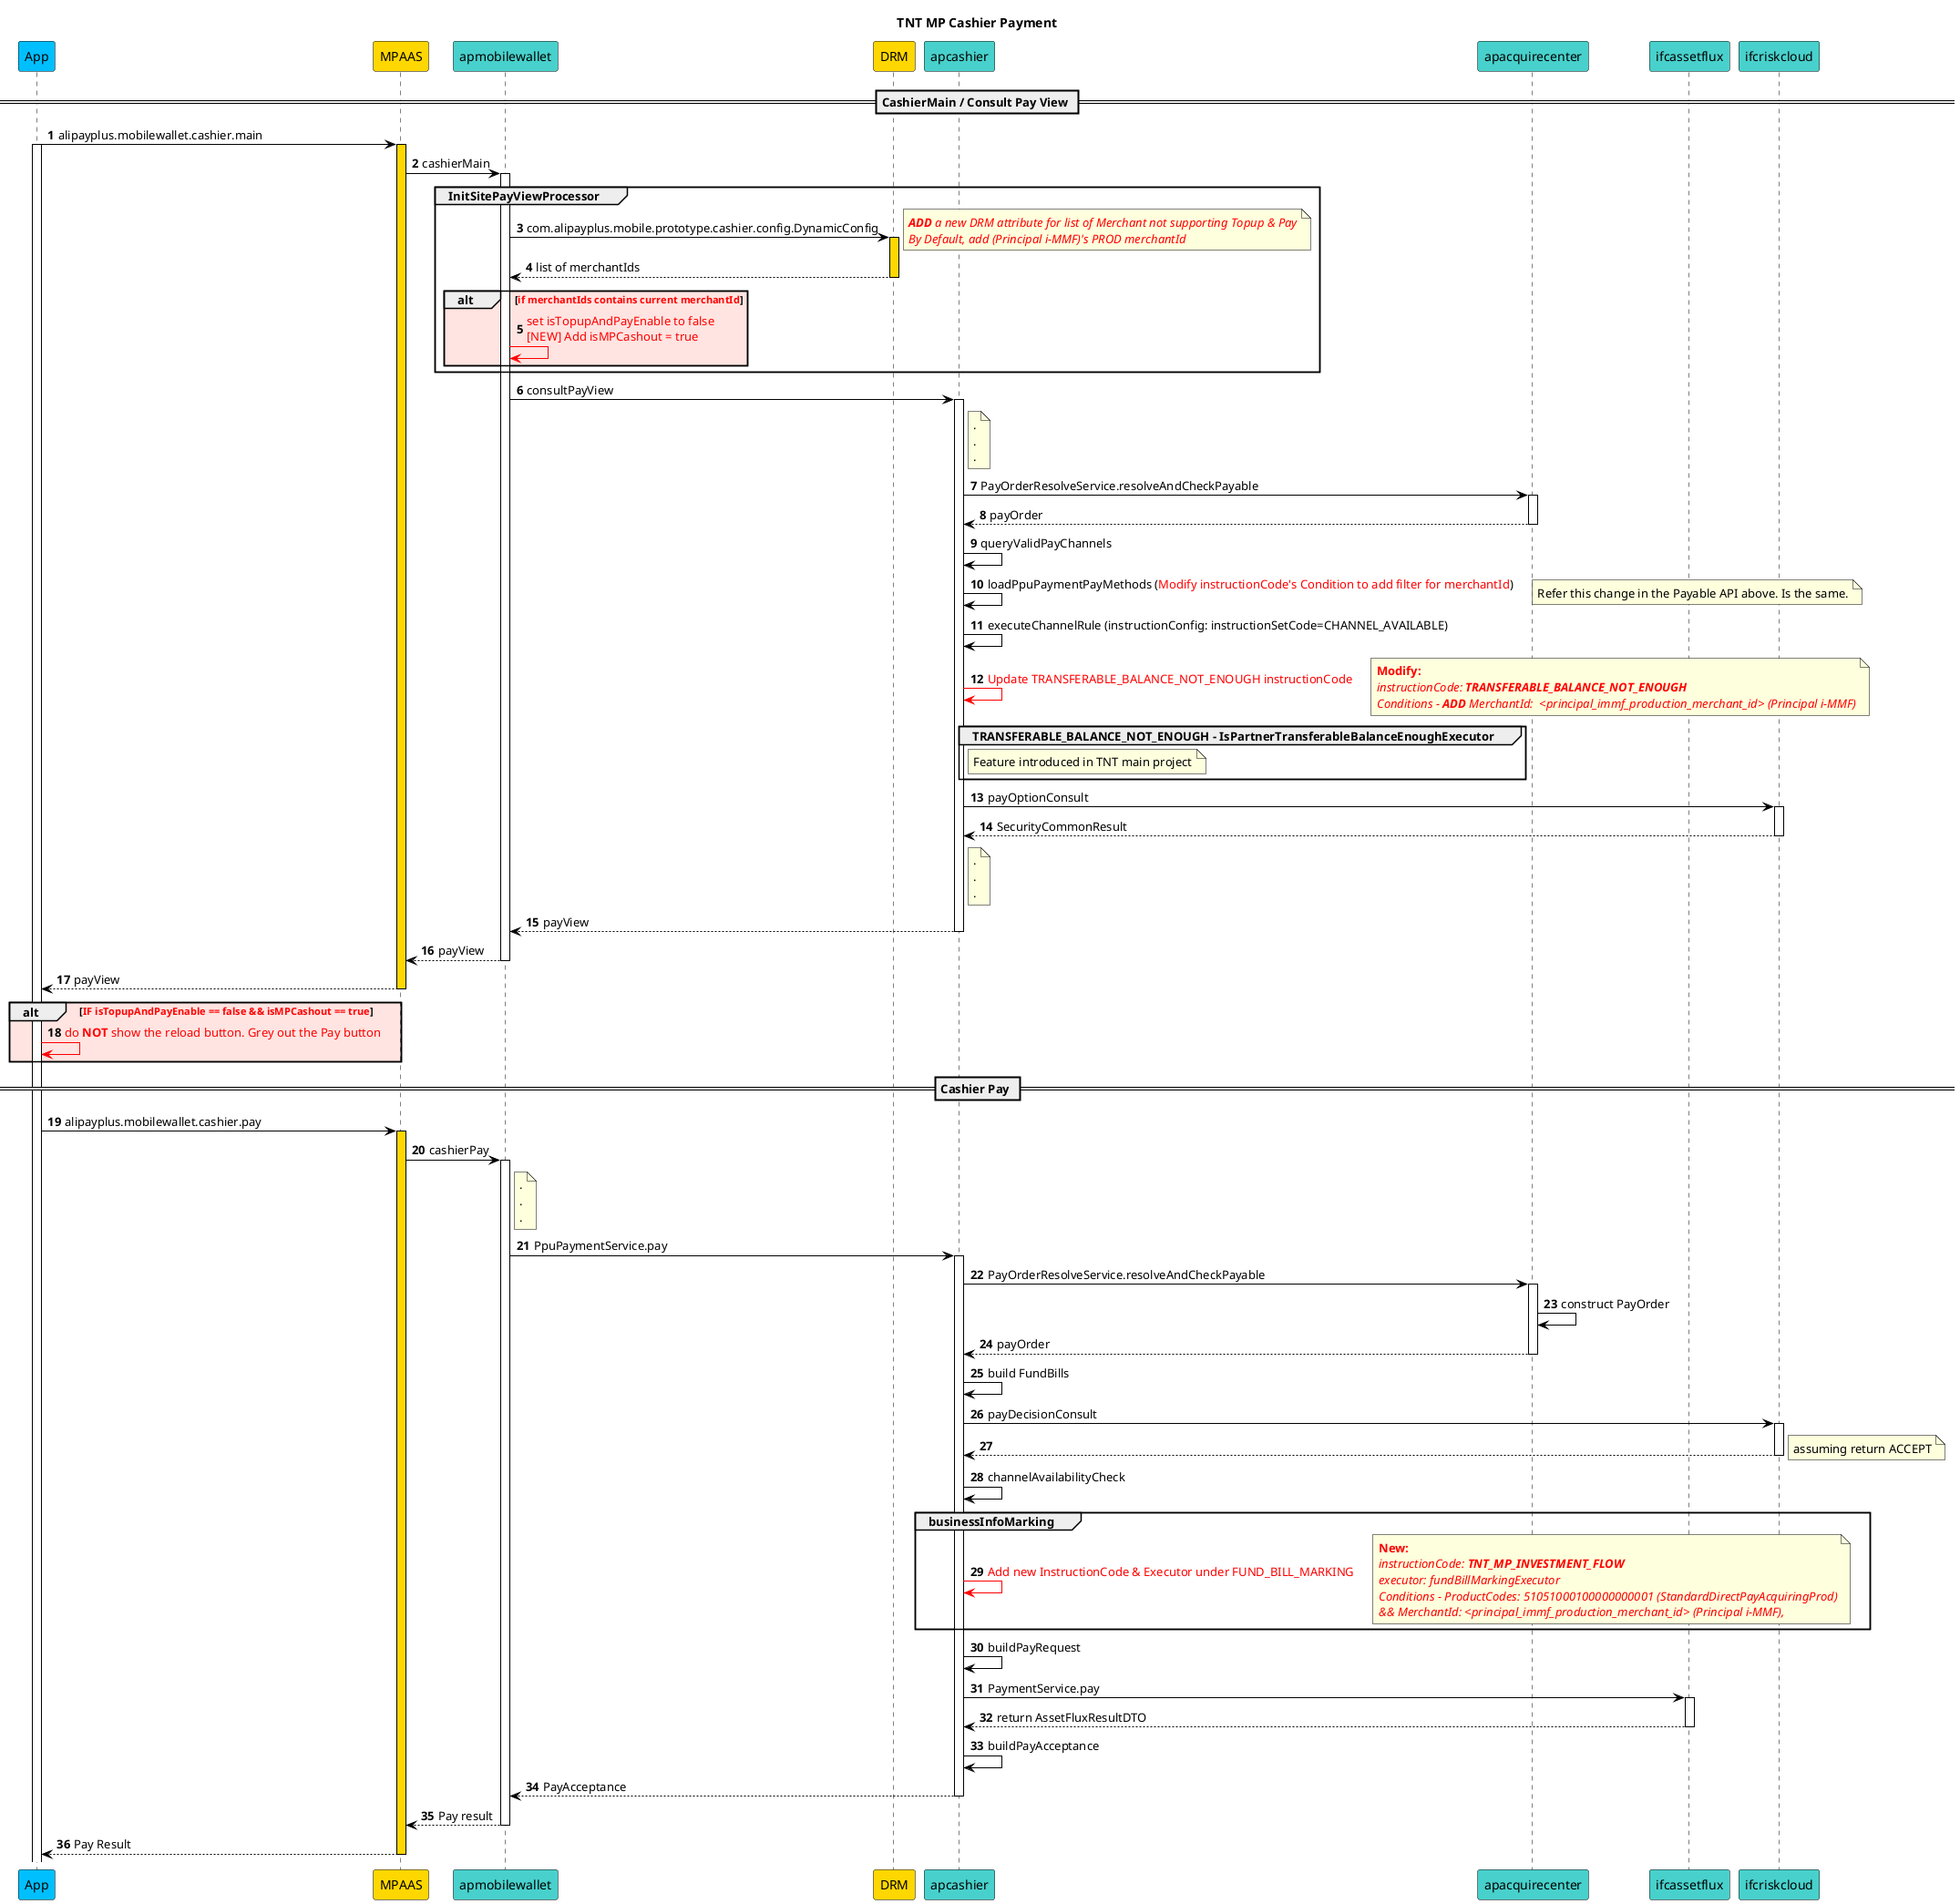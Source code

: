 @startuml
title TNT MP Cashier Payment
skinparam sequence {
	ArrowColor black
	LifeLineBorderColor black
	ParticipantBorderColor black
	ParticipantBackgroundColor mediumturquoise
	ActorBorderColor black
}
skinparam note {
    BorderColor black
}

participant APP as "App" #deepskyblue
participant MPAAS as "MPAAS" #gold
participant APMOBILEWALLET as "apmobilewallet"
participant DRM as "DRM" #gold
participant APCASHIER as "apcashier"
participant APACQUIRECENTER as "apacquirecenter"
participant IFCASSETFLUX as "ifcassetflux"
participant IFCRISKCLOUD as "ifcriskcloud"

autonumber 1
== CashierMain / Consult Pay View ==

APP -> MPAAS: alipayplus.mobilewallet.cashier.main
activate APP
  activate MPAAS #gold
    MPAAS -> APMOBILEWALLET: cashierMain
    activate APMOBILEWALLET
      group InitSitePayViewProcessor
        APMOBILEWALLET -> DRM: com.alipayplus.mobile.prototype.cashier.config.DynamicConfig
        note right
          <font color=red><i><b>ADD</b> a new DRM attribute for list of Merchant not supporting Topup & Pay
          <font color=red><i>By Default, add (Principal i-MMF)'s PROD merchantId
        end note
        activate DRM #gold
          DRM --> APMOBILEWALLET: list of merchantIds
        deactivate DRM
        alt #mistyrose <font color=red>if merchantIds contains current merchantId</font>
          APMOBILEWALLET -[#red]> APMOBILEWALLET: <font color=red>set isTopupAndPayEnable to false\n<font color=red>[NEW] Add isMPCashout = true
        end alt
      end group
      APMOBILEWALLET -> APCASHIER: consultPayView
      activate APCASHIER
        note right APCASHIER: .\n.\n.
        APCASHIER -> APACQUIRECENTER: PayOrderResolveService.resolveAndCheckPayable
        activate APACQUIRECENTER
          APACQUIRECENTER --> APCASHIER: payOrder
        deactivate APACQUIRECENTER
        APCASHIER -> APCASHIER: queryValidPayChannels
        APCASHIER -> APCASHIER: loadPpuPaymentPayMethods (<font color=red>Modify instructionCode's Condition to add filter for merchantId</font>)
        note right
          Refer this change in the Payable API above. Is the same.
        end note
        APCASHIER -> APCASHIER: executeChannelRule (instructionConfig: instructionSetCode=CHANNEL_AVAILABLE)
        APCASHIER -[#red]> APCASHIER: <font color=red>Update TRANSFERABLE_BALANCE_NOT_ENOUGH instructionCode
        note right
          <font color=red><b>Modify:
          <font color=red><i>instructionCode: <b>TRANSFERABLE_BALANCE_NOT_ENOUGH
          <font color=red><i>Conditions - <b>ADD</b> MerchantId:  <principal_immf_production_merchant_id> (Principal i-MMF)
        end note
        group TRANSFERABLE_BALANCE_NOT_ENOUGH - IsPartnerTransferableBalanceEnoughExecutor
          note right APCASHIER: Feature introduced in TNT main project
        end group
        APCASHIER -> IFCRISKCLOUD: payOptionConsult
        activate IFCRISKCLOUD
          IFCRISKCLOUD --> APCASHIER: SecurityCommonResult
        deactivate IFCRISKCLOUD
        note right APCASHIER: .\n.\n.
        APCASHIER --> APMOBILEWALLET: payView
      deactivate APCASHIER
      APMOBILEWALLET --> MPAAS: payView
    deactivate APMOBILEWALLET
    MPAAS --> APP: payView
  deactivate MPAAS
  alt #mistyrose <font color=red>IF isTopupAndPayEnable == false && isMPCashout == true</font>
    APP -[#red]> APP: <font color=red>do <b>NOT</b> show the reload button. Grey out the Pay button
  end alt
== Cashier Pay ==
  APP -> MPAAS: alipayplus.mobilewallet.cashier.pay
  activate MPAAS #gold
    MPAAS -> APMOBILEWALLET: cashierPay
    activate APMOBILEWALLET
      note right APMOBILEWALLET: .\n.\n.
      APMOBILEWALLET -> APCASHIER: PpuPaymentService.pay
      activate APCASHIER
        APCASHIER -> APACQUIRECENTER: PayOrderResolveService.resolveAndCheckPayable
        activate APACQUIRECENTER
          APACQUIRECENTER -> APACQUIRECENTER: construct PayOrder
          APACQUIRECENTER --> APCASHIER: payOrder
        deactivate APACQUIRECENTER
        APCASHIER -> APCASHIER: build FundBills
        APCASHIER -> IFCRISKCLOUD: payDecisionConsult
        activate IFCRISKCLOUD
          IFCRISKCLOUD --> APCASHIER:
          note right: assuming return ACCEPT
        deactivate IFCRISKCLOUD
        APCASHIER -> APCASHIER: channelAvailabilityCheck
        group businessInfoMarking
          APCASHIER -[#red]> APCASHIER: <font color=red>Add new InstructionCode & Executor under FUND_BILL_MARKING
          note right
            <font color=red><b>New:
            <font color=red><i>instructionCode: <b>TNT_MP_INVESTMENT_FLOW
            <font color=red><i>executor: fundBillMarkingExecutor
            <font color=red><i>Conditions - ProductCodes: 51051000100000000001 (StandardDirectPayAcquiringProd)
            <font color=red><i>&& MerchantId: <principal_immf_production_merchant_id> (Principal i-MMF),
          end note
        end group
        APCASHIER -> APCASHIER: buildPayRequest
        APCASHIER -> IFCASSETFLUX: PaymentService.pay
        activate IFCASSETFLUX
          IFCASSETFLUX --> APCASHIER: return AssetFluxResultDTO
        deactivate IFCASSETFLUX
        APCASHIER -> APCASHIER: buildPayAcceptance
        APCASHIER --> APMOBILEWALLET: PayAcceptance
      deactivate APCASHIER
      APMOBILEWALLET --> MPAAS: Pay result
    deactivate APMOBILEWALLET
    MPAAS --> APP: Pay Result
  deactivate MPAAS

@enduml
